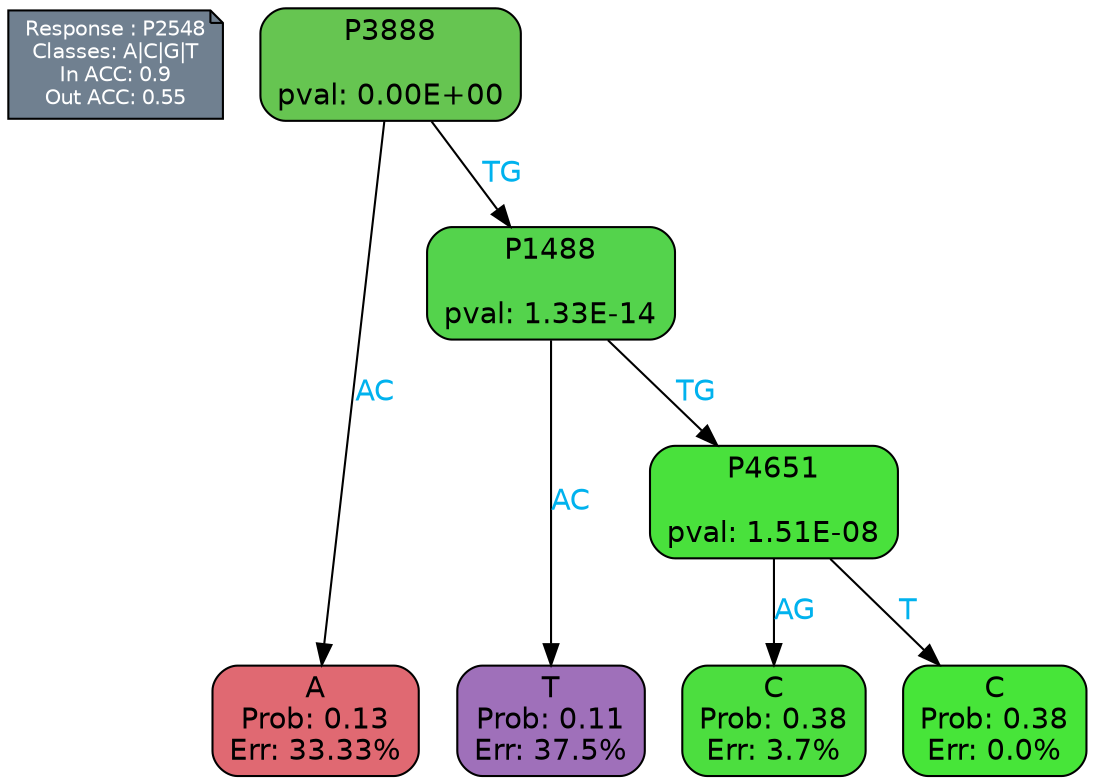 digraph Tree {
node [shape=box, style="filled, rounded", color="black", fontname=helvetica] ;
graph [ranksep=equally, splines=polylines, bgcolor=transparent, dpi=600] ;
edge [fontname=helvetica] ;
LEGEND [label="Response : P2548
Classes: A|C|G|T
In ACC: 0.9
Out ACC: 0.55
",shape=note,align=left,style=filled,fillcolor="slategray",fontcolor="white",fontsize=10];1 [label="P3888

pval: 0.00E+00", fillcolor="#66c551"] ;
2 [label="A
Prob: 0.13
Err: 33.33%", fillcolor="#e06972"] ;
3 [label="P1488

pval: 1.33E-14", fillcolor="#54d34c"] ;
4 [label="T
Prob: 0.11
Err: 37.5%", fillcolor="#9f70ba"] ;
5 [label="P4651

pval: 1.51E-08", fillcolor="#49e13c"] ;
6 [label="C
Prob: 0.38
Err: 3.7%", fillcolor="#4cde3f"] ;
7 [label="C
Prob: 0.38
Err: 0.0%", fillcolor="#47e539"] ;
1 -> 2 [label="AC",fontcolor=deepskyblue2] ;
1 -> 3 [label="TG",fontcolor=deepskyblue2] ;
3 -> 4 [label="AC",fontcolor=deepskyblue2] ;
3 -> 5 [label="TG",fontcolor=deepskyblue2] ;
5 -> 6 [label="AG",fontcolor=deepskyblue2] ;
5 -> 7 [label="T",fontcolor=deepskyblue2] ;
{rank = same; 2;4;6;7;}{rank = same; LEGEND;1;}}